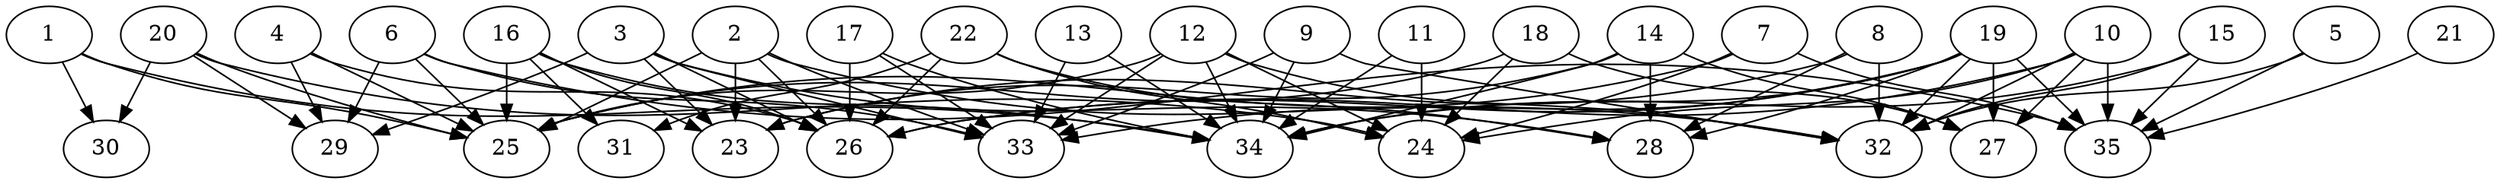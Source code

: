 // DAG automatically generated by daggen at Thu Oct  3 14:05:37 2019
// ./daggen --dot -n 35 --ccr 0.4 --fat 0.9 --regular 0.7 --density 0.5 --mindata 5242880 --maxdata 52428800 
digraph G {
  1 [size="23198720", alpha="0.07", expect_size="9279488"] 
  1 -> 25 [size ="9279488"]
  1 -> 30 [size ="9279488"]
  1 -> 34 [size ="9279488"]
  2 [size="104865280", alpha="0.01", expect_size="41946112"] 
  2 -> 23 [size ="41946112"]
  2 -> 25 [size ="41946112"]
  2 -> 26 [size ="41946112"]
  2 -> 32 [size ="41946112"]
  2 -> 33 [size ="41946112"]
  3 [size="98017280", alpha="0.18", expect_size="39206912"] 
  3 -> 23 [size ="39206912"]
  3 -> 26 [size ="39206912"]
  3 -> 28 [size ="39206912"]
  3 -> 29 [size ="39206912"]
  3 -> 33 [size ="39206912"]
  4 [size="25571840", alpha="0.03", expect_size="10228736"] 
  4 -> 25 [size ="10228736"]
  4 -> 26 [size ="10228736"]
  4 -> 29 [size ="10228736"]
  5 [size="39646720", alpha="0.06", expect_size="15858688"] 
  5 -> 32 [size ="15858688"]
  5 -> 35 [size ="15858688"]
  6 [size="34654720", alpha="0.04", expect_size="13861888"] 
  6 -> 25 [size ="13861888"]
  6 -> 29 [size ="13861888"]
  6 -> 33 [size ="13861888"]
  6 -> 35 [size ="13861888"]
  7 [size="27407360", alpha="0.13", expect_size="10962944"] 
  7 -> 24 [size ="10962944"]
  7 -> 25 [size ="10962944"]
  7 -> 35 [size ="10962944"]
  8 [size="95459840", alpha="0.20", expect_size="38183936"] 
  8 -> 23 [size ="38183936"]
  8 -> 28 [size ="38183936"]
  8 -> 32 [size ="38183936"]
  9 [size="25415680", alpha="0.18", expect_size="10166272"] 
  9 -> 32 [size ="10166272"]
  9 -> 33 [size ="10166272"]
  9 -> 34 [size ="10166272"]
  10 [size="130391040", alpha="0.06", expect_size="52156416"] 
  10 -> 24 [size ="52156416"]
  10 -> 26 [size ="52156416"]
  10 -> 27 [size ="52156416"]
  10 -> 32 [size ="52156416"]
  10 -> 35 [size ="52156416"]
  11 [size="47237120", alpha="0.06", expect_size="18894848"] 
  11 -> 24 [size ="18894848"]
  11 -> 34 [size ="18894848"]
  12 [size="85790720", alpha="0.20", expect_size="34316288"] 
  12 -> 24 [size ="34316288"]
  12 -> 25 [size ="34316288"]
  12 -> 32 [size ="34316288"]
  12 -> 33 [size ="34316288"]
  12 -> 34 [size ="34316288"]
  13 [size="92221440", alpha="0.10", expect_size="36888576"] 
  13 -> 33 [size ="36888576"]
  13 -> 34 [size ="36888576"]
  14 [size="77649920", alpha="0.07", expect_size="31059968"] 
  14 -> 23 [size ="31059968"]
  14 -> 27 [size ="31059968"]
  14 -> 28 [size ="31059968"]
  14 -> 34 [size ="31059968"]
  15 [size="98222080", alpha="0.02", expect_size="39288832"] 
  15 -> 32 [size ="39288832"]
  15 -> 34 [size ="39288832"]
  15 -> 35 [size ="39288832"]
  16 [size="16576000", alpha="0.20", expect_size="6630400"] 
  16 -> 23 [size ="6630400"]
  16 -> 25 [size ="6630400"]
  16 -> 26 [size ="6630400"]
  16 -> 31 [size ="6630400"]
  16 -> 34 [size ="6630400"]
  17 [size="38607360", alpha="0.16", expect_size="15442944"] 
  17 -> 26 [size ="15442944"]
  17 -> 33 [size ="15442944"]
  17 -> 34 [size ="15442944"]
  18 [size="113999360", alpha="0.13", expect_size="45599744"] 
  18 -> 24 [size ="45599744"]
  18 -> 25 [size ="45599744"]
  18 -> 27 [size ="45599744"]
  19 [size="113057280", alpha="0.10", expect_size="45222912"] 
  19 -> 26 [size ="45222912"]
  19 -> 27 [size ="45222912"]
  19 -> 28 [size ="45222912"]
  19 -> 32 [size ="45222912"]
  19 -> 33 [size ="45222912"]
  19 -> 34 [size ="45222912"]
  19 -> 35 [size ="45222912"]
  20 [size="101406720", alpha="0.05", expect_size="40562688"] 
  20 -> 24 [size ="40562688"]
  20 -> 25 [size ="40562688"]
  20 -> 29 [size ="40562688"]
  20 -> 30 [size ="40562688"]
  21 [size="19499520", alpha="0.01", expect_size="7799808"] 
  21 -> 35 [size ="7799808"]
  22 [size="56291840", alpha="0.13", expect_size="22516736"] 
  22 -> 24 [size ="22516736"]
  22 -> 26 [size ="22516736"]
  22 -> 28 [size ="22516736"]
  22 -> 31 [size ="22516736"]
  23 [size="55828480", alpha="0.20", expect_size="22331392"] 
  24 [size="112143360", alpha="0.09", expect_size="44857344"] 
  25 [size="34096640", alpha="0.02", expect_size="13638656"] 
  26 [size="45304320", alpha="0.19", expect_size="18121728"] 
  27 [size="44226560", alpha="0.18", expect_size="17690624"] 
  28 [size="20426240", alpha="0.11", expect_size="8170496"] 
  29 [size="95324160", alpha="0.06", expect_size="38129664"] 
  30 [size="35914240", alpha="0.01", expect_size="14365696"] 
  31 [size="64120320", alpha="0.02", expect_size="25648128"] 
  32 [size="72071680", alpha="0.16", expect_size="28828672"] 
  33 [size="33561600", alpha="0.02", expect_size="13424640"] 
  34 [size="33502720", alpha="0.20", expect_size="13401088"] 
  35 [size="84359680", alpha="0.12", expect_size="33743872"] 
}
